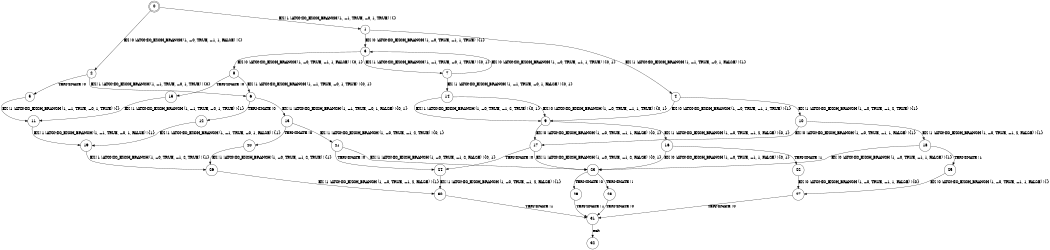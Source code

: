 digraph BCG {
size = "7, 10.5";
center = TRUE;
node [shape = circle];
0 [peripheries = 2];
0 -> 1 [label = "EX !1 !ATOMIC_EXCH_BRANCH (1, +1, TRUE, +0, 1, TRUE) !{}"];
0 -> 2 [label = "EX !0 !ATOMIC_EXCH_BRANCH (1, +0, TRUE, +1, 1, FALSE) !{}"];
1 -> 3 [label = "EX !0 !ATOMIC_EXCH_BRANCH (1, +0, TRUE, +1, 1, TRUE) !{1}"];
1 -> 4 [label = "EX !1 !ATOMIC_EXCH_BRANCH (1, +1, TRUE, +0, 1, FALSE) !{1}"];
2 -> 5 [label = "TERMINATE !0"];
2 -> 6 [label = "EX !1 !ATOMIC_EXCH_BRANCH (1, +1, TRUE, +0, 1, TRUE) !{0}"];
3 -> 7 [label = "EX !1 !ATOMIC_EXCH_BRANCH (1, +1, TRUE, +0, 1, TRUE) !{0, 1}"];
3 -> 8 [label = "EX !0 !ATOMIC_EXCH_BRANCH (1, +0, TRUE, +1, 1, FALSE) !{0, 1}"];
4 -> 9 [label = "EX !0 !ATOMIC_EXCH_BRANCH (1, +0, TRUE, +1, 1, TRUE) !{1}"];
4 -> 10 [label = "EX !1 !ATOMIC_EXCH_BRANCH (1, +0, TRUE, +1, 2, TRUE) !{1}"];
5 -> 11 [label = "EX !1 !ATOMIC_EXCH_BRANCH (1, +1, TRUE, +0, 1, TRUE) !{}"];
6 -> 12 [label = "TERMINATE !0"];
6 -> 13 [label = "EX !1 !ATOMIC_EXCH_BRANCH (1, +1, TRUE, +0, 1, FALSE) !{0, 1}"];
7 -> 14 [label = "EX !1 !ATOMIC_EXCH_BRANCH (1, +1, TRUE, +0, 1, FALSE) !{0, 1}"];
7 -> 3 [label = "EX !0 !ATOMIC_EXCH_BRANCH (1, +0, TRUE, +1, 1, TRUE) !{0, 1}"];
8 -> 15 [label = "TERMINATE !0"];
8 -> 6 [label = "EX !1 !ATOMIC_EXCH_BRANCH (1, +1, TRUE, +0, 1, TRUE) !{0, 1}"];
9 -> 16 [label = "EX !1 !ATOMIC_EXCH_BRANCH (1, +0, TRUE, +1, 2, FALSE) !{0, 1}"];
9 -> 17 [label = "EX !0 !ATOMIC_EXCH_BRANCH (1, +0, TRUE, +1, 1, FALSE) !{0, 1}"];
10 -> 17 [label = "EX !0 !ATOMIC_EXCH_BRANCH (1, +0, TRUE, +1, 1, FALSE) !{1}"];
10 -> 18 [label = "EX !1 !ATOMIC_EXCH_BRANCH (1, +0, TRUE, +1, 2, FALSE) !{1}"];
11 -> 19 [label = "EX !1 !ATOMIC_EXCH_BRANCH (1, +1, TRUE, +0, 1, FALSE) !{1}"];
12 -> 19 [label = "EX !1 !ATOMIC_EXCH_BRANCH (1, +1, TRUE, +0, 1, FALSE) !{1}"];
13 -> 20 [label = "TERMINATE !0"];
13 -> 21 [label = "EX !1 !ATOMIC_EXCH_BRANCH (1, +0, TRUE, +1, 2, TRUE) !{0, 1}"];
14 -> 9 [label = "EX !1 !ATOMIC_EXCH_BRANCH (1, +0, TRUE, +1, 2, TRUE) !{0, 1}"];
14 -> 9 [label = "EX !0 !ATOMIC_EXCH_BRANCH (1, +0, TRUE, +1, 1, TRUE) !{0, 1}"];
15 -> 11 [label = "EX !1 !ATOMIC_EXCH_BRANCH (1, +1, TRUE, +0, 1, TRUE) !{1}"];
16 -> 22 [label = "TERMINATE !1"];
16 -> 23 [label = "EX !0 !ATOMIC_EXCH_BRANCH (1, +0, TRUE, +1, 1, FALSE) !{0, 1}"];
17 -> 24 [label = "TERMINATE !0"];
17 -> 23 [label = "EX !1 !ATOMIC_EXCH_BRANCH (1, +0, TRUE, +1, 2, FALSE) !{0, 1}"];
18 -> 25 [label = "TERMINATE !1"];
18 -> 23 [label = "EX !0 !ATOMIC_EXCH_BRANCH (1, +0, TRUE, +1, 1, FALSE) !{1}"];
19 -> 26 [label = "EX !1 !ATOMIC_EXCH_BRANCH (1, +0, TRUE, +1, 2, TRUE) !{1}"];
20 -> 26 [label = "EX !1 !ATOMIC_EXCH_BRANCH (1, +0, TRUE, +1, 2, TRUE) !{1}"];
21 -> 24 [label = "TERMINATE !0"];
21 -> 23 [label = "EX !1 !ATOMIC_EXCH_BRANCH (1, +0, TRUE, +1, 2, FALSE) !{0, 1}"];
22 -> 27 [label = "EX !0 !ATOMIC_EXCH_BRANCH (1, +0, TRUE, +1, 1, FALSE) !{0}"];
23 -> 28 [label = "TERMINATE !1"];
23 -> 29 [label = "TERMINATE !0"];
24 -> 30 [label = "EX !1 !ATOMIC_EXCH_BRANCH (1, +0, TRUE, +1, 2, FALSE) !{1}"];
25 -> 27 [label = "EX !0 !ATOMIC_EXCH_BRANCH (1, +0, TRUE, +1, 1, FALSE) !{}"];
26 -> 30 [label = "EX !1 !ATOMIC_EXCH_BRANCH (1, +0, TRUE, +1, 2, FALSE) !{1}"];
27 -> 31 [label = "TERMINATE !0"];
28 -> 31 [label = "TERMINATE !0"];
29 -> 31 [label = "TERMINATE !1"];
30 -> 31 [label = "TERMINATE !1"];
31 -> 32 [label = "exit"];
}
